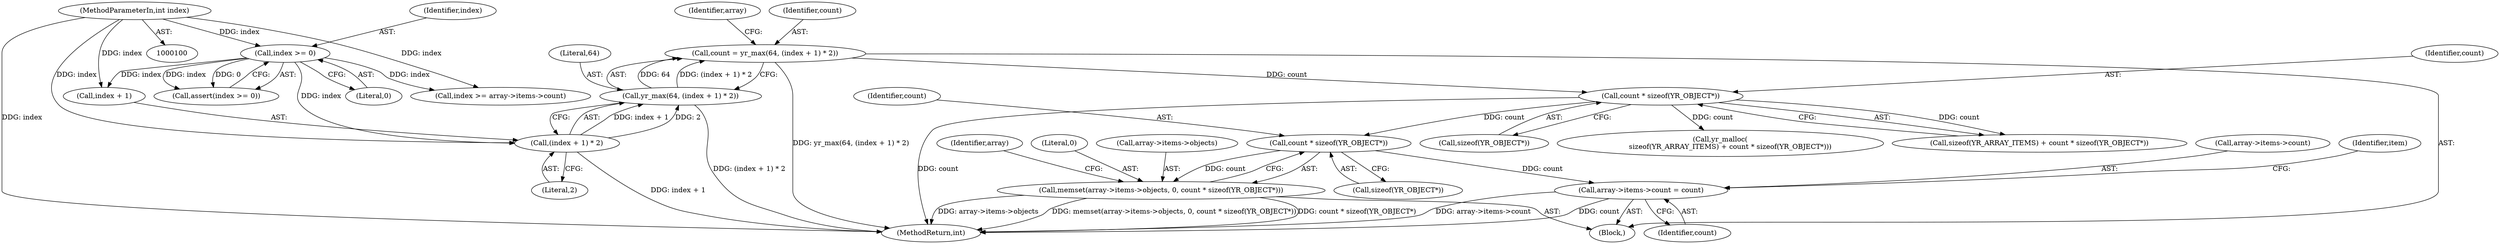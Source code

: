 digraph "0_yara_4a342f01e5439b9bb901aff1c6c23c536baeeb3f_0@API" {
"1000167" [label="(Call,count * sizeof(YR_OBJECT*))"];
"1000148" [label="(Call,count * sizeof(YR_OBJECT*))"];
"1000129" [label="(Call,count = yr_max(64, (index + 1) * 2))"];
"1000131" [label="(Call,yr_max(64, (index + 1) * 2))"];
"1000133" [label="(Call,(index + 1) * 2)"];
"1000109" [label="(Call,index >= 0)"];
"1000103" [label="(MethodParameterIn,int index)"];
"1000160" [label="(Call,memset(array->items->objects, 0, count * sizeof(YR_OBJECT*)))"];
"1000171" [label="(Call,array->items->count = count)"];
"1000140" [label="(Identifier,array)"];
"1000177" [label="(Identifier,count)"];
"1000169" [label="(Call,sizeof(YR_OBJECT*))"];
"1000174" [label="(Identifier,array)"];
"1000180" [label="(Call,index >= array->items->count)"];
"1000148" [label="(Call,count * sizeof(YR_OBJECT*))"];
"1000144" [label="(Call,yr_malloc(\n         sizeof(YR_ARRAY_ITEMS) + count * sizeof(YR_OBJECT*)))"];
"1000111" [label="(Literal,0)"];
"1000166" [label="(Literal,0)"];
"1000160" [label="(Call,memset(array->items->objects, 0, count * sizeof(YR_OBJECT*)))"];
"1000128" [label="(Block,)"];
"1000108" [label="(Call,assert(index >= 0))"];
"1000133" [label="(Call,(index + 1) * 2)"];
"1000103" [label="(MethodParameterIn,int index)"];
"1000109" [label="(Call,index >= 0)"];
"1000110" [label="(Identifier,index)"];
"1000171" [label="(Call,array->items->count = count)"];
"1000150" [label="(Call,sizeof(YR_OBJECT*))"];
"1000131" [label="(Call,yr_max(64, (index + 1) * 2))"];
"1000253" [label="(Identifier,item)"];
"1000267" [label="(MethodReturn,int)"];
"1000129" [label="(Call,count = yr_max(64, (index + 1) * 2))"];
"1000167" [label="(Call,count * sizeof(YR_OBJECT*))"];
"1000149" [label="(Identifier,count)"];
"1000137" [label="(Literal,2)"];
"1000130" [label="(Identifier,count)"];
"1000134" [label="(Call,index + 1)"];
"1000161" [label="(Call,array->items->objects)"];
"1000132" [label="(Literal,64)"];
"1000168" [label="(Identifier,count)"];
"1000172" [label="(Call,array->items->count)"];
"1000145" [label="(Call,sizeof(YR_ARRAY_ITEMS) + count * sizeof(YR_OBJECT*))"];
"1000167" -> "1000160"  [label="AST: "];
"1000167" -> "1000169"  [label="CFG: "];
"1000168" -> "1000167"  [label="AST: "];
"1000169" -> "1000167"  [label="AST: "];
"1000160" -> "1000167"  [label="CFG: "];
"1000167" -> "1000160"  [label="DDG: count"];
"1000148" -> "1000167"  [label="DDG: count"];
"1000167" -> "1000171"  [label="DDG: count"];
"1000148" -> "1000145"  [label="AST: "];
"1000148" -> "1000150"  [label="CFG: "];
"1000149" -> "1000148"  [label="AST: "];
"1000150" -> "1000148"  [label="AST: "];
"1000145" -> "1000148"  [label="CFG: "];
"1000148" -> "1000267"  [label="DDG: count"];
"1000148" -> "1000144"  [label="DDG: count"];
"1000148" -> "1000145"  [label="DDG: count"];
"1000129" -> "1000148"  [label="DDG: count"];
"1000129" -> "1000128"  [label="AST: "];
"1000129" -> "1000131"  [label="CFG: "];
"1000130" -> "1000129"  [label="AST: "];
"1000131" -> "1000129"  [label="AST: "];
"1000140" -> "1000129"  [label="CFG: "];
"1000129" -> "1000267"  [label="DDG: yr_max(64, (index + 1) * 2)"];
"1000131" -> "1000129"  [label="DDG: 64"];
"1000131" -> "1000129"  [label="DDG: (index + 1) * 2"];
"1000131" -> "1000133"  [label="CFG: "];
"1000132" -> "1000131"  [label="AST: "];
"1000133" -> "1000131"  [label="AST: "];
"1000131" -> "1000267"  [label="DDG: (index + 1) * 2"];
"1000133" -> "1000131"  [label="DDG: index + 1"];
"1000133" -> "1000131"  [label="DDG: 2"];
"1000133" -> "1000137"  [label="CFG: "];
"1000134" -> "1000133"  [label="AST: "];
"1000137" -> "1000133"  [label="AST: "];
"1000133" -> "1000267"  [label="DDG: index + 1"];
"1000109" -> "1000133"  [label="DDG: index"];
"1000103" -> "1000133"  [label="DDG: index"];
"1000109" -> "1000108"  [label="AST: "];
"1000109" -> "1000111"  [label="CFG: "];
"1000110" -> "1000109"  [label="AST: "];
"1000111" -> "1000109"  [label="AST: "];
"1000108" -> "1000109"  [label="CFG: "];
"1000109" -> "1000108"  [label="DDG: index"];
"1000109" -> "1000108"  [label="DDG: 0"];
"1000103" -> "1000109"  [label="DDG: index"];
"1000109" -> "1000134"  [label="DDG: index"];
"1000109" -> "1000180"  [label="DDG: index"];
"1000103" -> "1000100"  [label="AST: "];
"1000103" -> "1000267"  [label="DDG: index"];
"1000103" -> "1000134"  [label="DDG: index"];
"1000103" -> "1000180"  [label="DDG: index"];
"1000160" -> "1000128"  [label="AST: "];
"1000161" -> "1000160"  [label="AST: "];
"1000166" -> "1000160"  [label="AST: "];
"1000174" -> "1000160"  [label="CFG: "];
"1000160" -> "1000267"  [label="DDG: memset(array->items->objects, 0, count * sizeof(YR_OBJECT*))"];
"1000160" -> "1000267"  [label="DDG: count * sizeof(YR_OBJECT*)"];
"1000160" -> "1000267"  [label="DDG: array->items->objects"];
"1000171" -> "1000128"  [label="AST: "];
"1000171" -> "1000177"  [label="CFG: "];
"1000172" -> "1000171"  [label="AST: "];
"1000177" -> "1000171"  [label="AST: "];
"1000253" -> "1000171"  [label="CFG: "];
"1000171" -> "1000267"  [label="DDG: array->items->count"];
"1000171" -> "1000267"  [label="DDG: count"];
}
